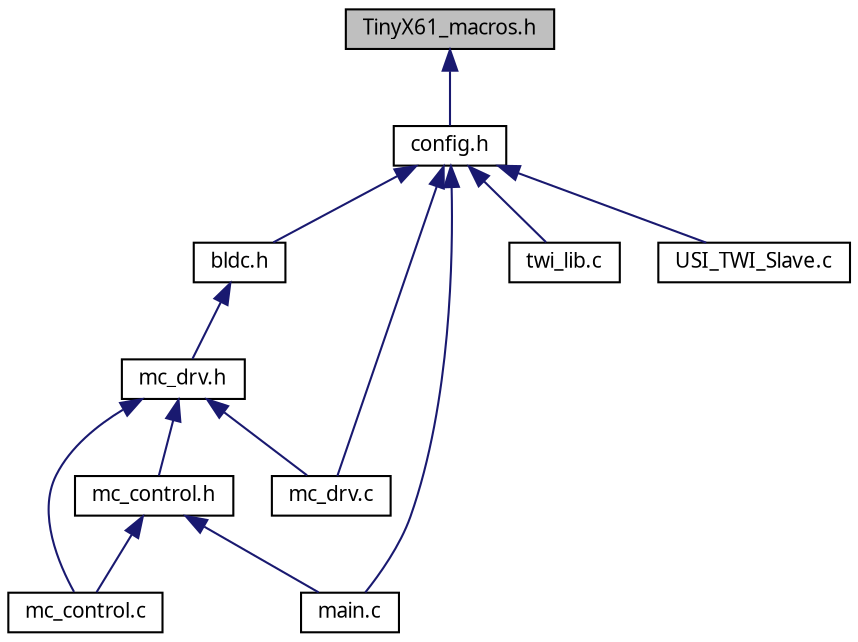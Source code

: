 digraph G
{
  edge [fontname="FreeSans.ttf",fontsize=10,labelfontname="FreeSans.ttf",labelfontsize=10];
  node [fontname="FreeSans.ttf",fontsize=10,shape=record];
  Node1 [label="TinyX61_macros.h",height=0.2,width=0.4,color="black", fillcolor="grey75", style="filled" fontcolor="black"];
  Node1 -> Node2 [dir=back,color="midnightblue",fontsize=10,style="solid",fontname="FreeSans.ttf"];
  Node2 [label="config.h",height=0.2,width=0.4,color="black", fillcolor="white", style="filled",URL="$config_8h.html",tooltip="This file contains the function declarations."];
  Node2 -> Node3 [dir=back,color="midnightblue",fontsize=10,style="solid",fontname="FreeSans.ttf"];
  Node3 [label="bldc.h",height=0.2,width=0.4,color="black", fillcolor="white", style="filled",URL="$bldc_8h.html",tooltip="This file contains the function declarations."];
  Node3 -> Node4 [dir=back,color="midnightblue",fontsize=10,style="solid",fontname="FreeSans.ttf"];
  Node4 [label="mc_drv.h",height=0.2,width=0.4,color="black", fillcolor="white", style="filled",URL="$mc__drv_8h.html",tooltip="This file contains the function declarations."];
  Node4 -> Node5 [dir=back,color="midnightblue",fontsize=10,style="solid",fontname="FreeSans.ttf"];
  Node5 [label="mc_control.h",height=0.2,width=0.4,color="black", fillcolor="white", style="filled",URL="$mc__control_8h.html",tooltip="This file contains the function declarations."];
  Node5 -> Node6 [dir=back,color="midnightblue",fontsize=10,style="solid",fontname="FreeSans.ttf"];
  Node6 [label="main.c",height=0.2,width=0.4,color="black", fillcolor="white", style="filled",URL="$main_8c.html",tooltip="Main for Motor application."];
  Node5 -> Node7 [dir=back,color="midnightblue",fontsize=10,style="solid",fontname="FreeSans.ttf"];
  Node7 [label="mc_control.c",height=0.2,width=0.4,color="black", fillcolor="white", style="filled",URL="$mc__control_8c.html",tooltip="This file contains the function declarations."];
  Node4 -> Node7 [dir=back,color="midnightblue",fontsize=10,style="solid",fontname="FreeSans.ttf"];
  Node4 -> Node8 [dir=back,color="midnightblue",fontsize=10,style="solid",fontname="FreeSans.ttf"];
  Node8 [label="mc_drv.c",height=0.2,width=0.4,color="black", fillcolor="white", style="filled",URL="$mc__drv_8c.html",tooltip="This file contains the function declarations."];
  Node2 -> Node6 [dir=back,color="midnightblue",fontsize=10,style="solid",fontname="FreeSans.ttf"];
  Node2 -> Node8 [dir=back,color="midnightblue",fontsize=10,style="solid",fontname="FreeSans.ttf"];
  Node2 -> Node9 [dir=back,color="midnightblue",fontsize=10,style="solid",fontname="FreeSans.ttf"];
  Node9 [label="twi_lib.c",height=0.2,width=0.4,color="black", fillcolor="white", style="filled",URL="$twi__lib_8c.html"];
  Node2 -> Node10 [dir=back,color="midnightblue",fontsize=10,style="solid",fontname="FreeSans.ttf"];
  Node10 [label="USI_TWI_Slave.c",height=0.2,width=0.4,color="black", fillcolor="white", style="filled",URL="$USI__TWI__Slave_8c.html"];
}
